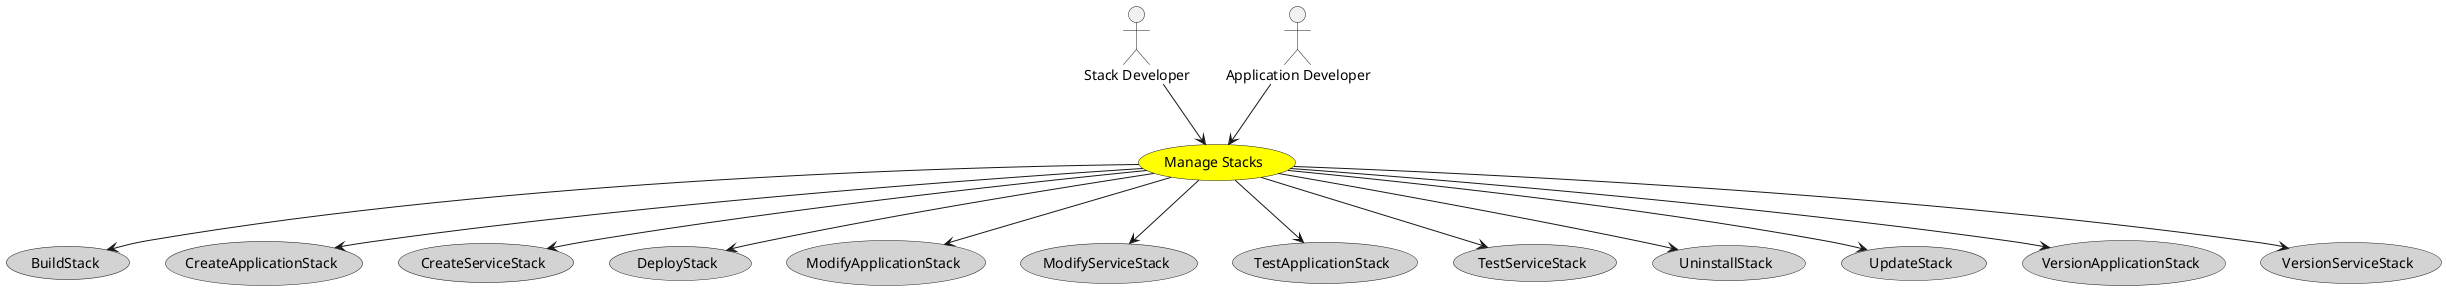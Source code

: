 @startuml


usecase "Manage Stacks" as ManageStacks #yellow

Actor "Stack Developer" as StackDeveloper

StackDeveloper --> ManageStacks

Actor "Application Developer" as ApplicationDeveloper

ApplicationDeveloper --> ManageStacks



usecase "BuildStack" as BuildStack #lightgrey

ManageStacks --> BuildStack

usecase "CreateApplicationStack" as CreateApplicationStack #lightgrey

ManageStacks --> CreateApplicationStack

usecase "CreateServiceStack" as CreateServiceStack #lightgrey

ManageStacks --> CreateServiceStack

usecase "DeployStack" as DeployStack #lightgrey

ManageStacks --> DeployStack

usecase "ModifyApplicationStack" as ModifyApplicationStack #lightgrey

ManageStacks --> ModifyApplicationStack

usecase "ModifyServiceStack" as ModifyServiceStack #lightgrey

ManageStacks --> ModifyServiceStack

usecase "TestApplicationStack" as TestApplicationStack #lightgrey

ManageStacks --> TestApplicationStack

usecase "TestServiceStack" as TestServiceStack #lightgrey

ManageStacks --> TestServiceStack

usecase "UninstallStack" as UninstallStack #lightgrey

ManageStacks --> UninstallStack

usecase "UpdateStack" as UpdateStack #lightgrey

ManageStacks --> UpdateStack

usecase "VersionApplicationStack" as VersionApplicationStack #lightgrey

ManageStacks --> VersionApplicationStack

usecase "VersionServiceStack" as VersionServiceStack #lightgrey

ManageStacks --> VersionServiceStack









@enduml
